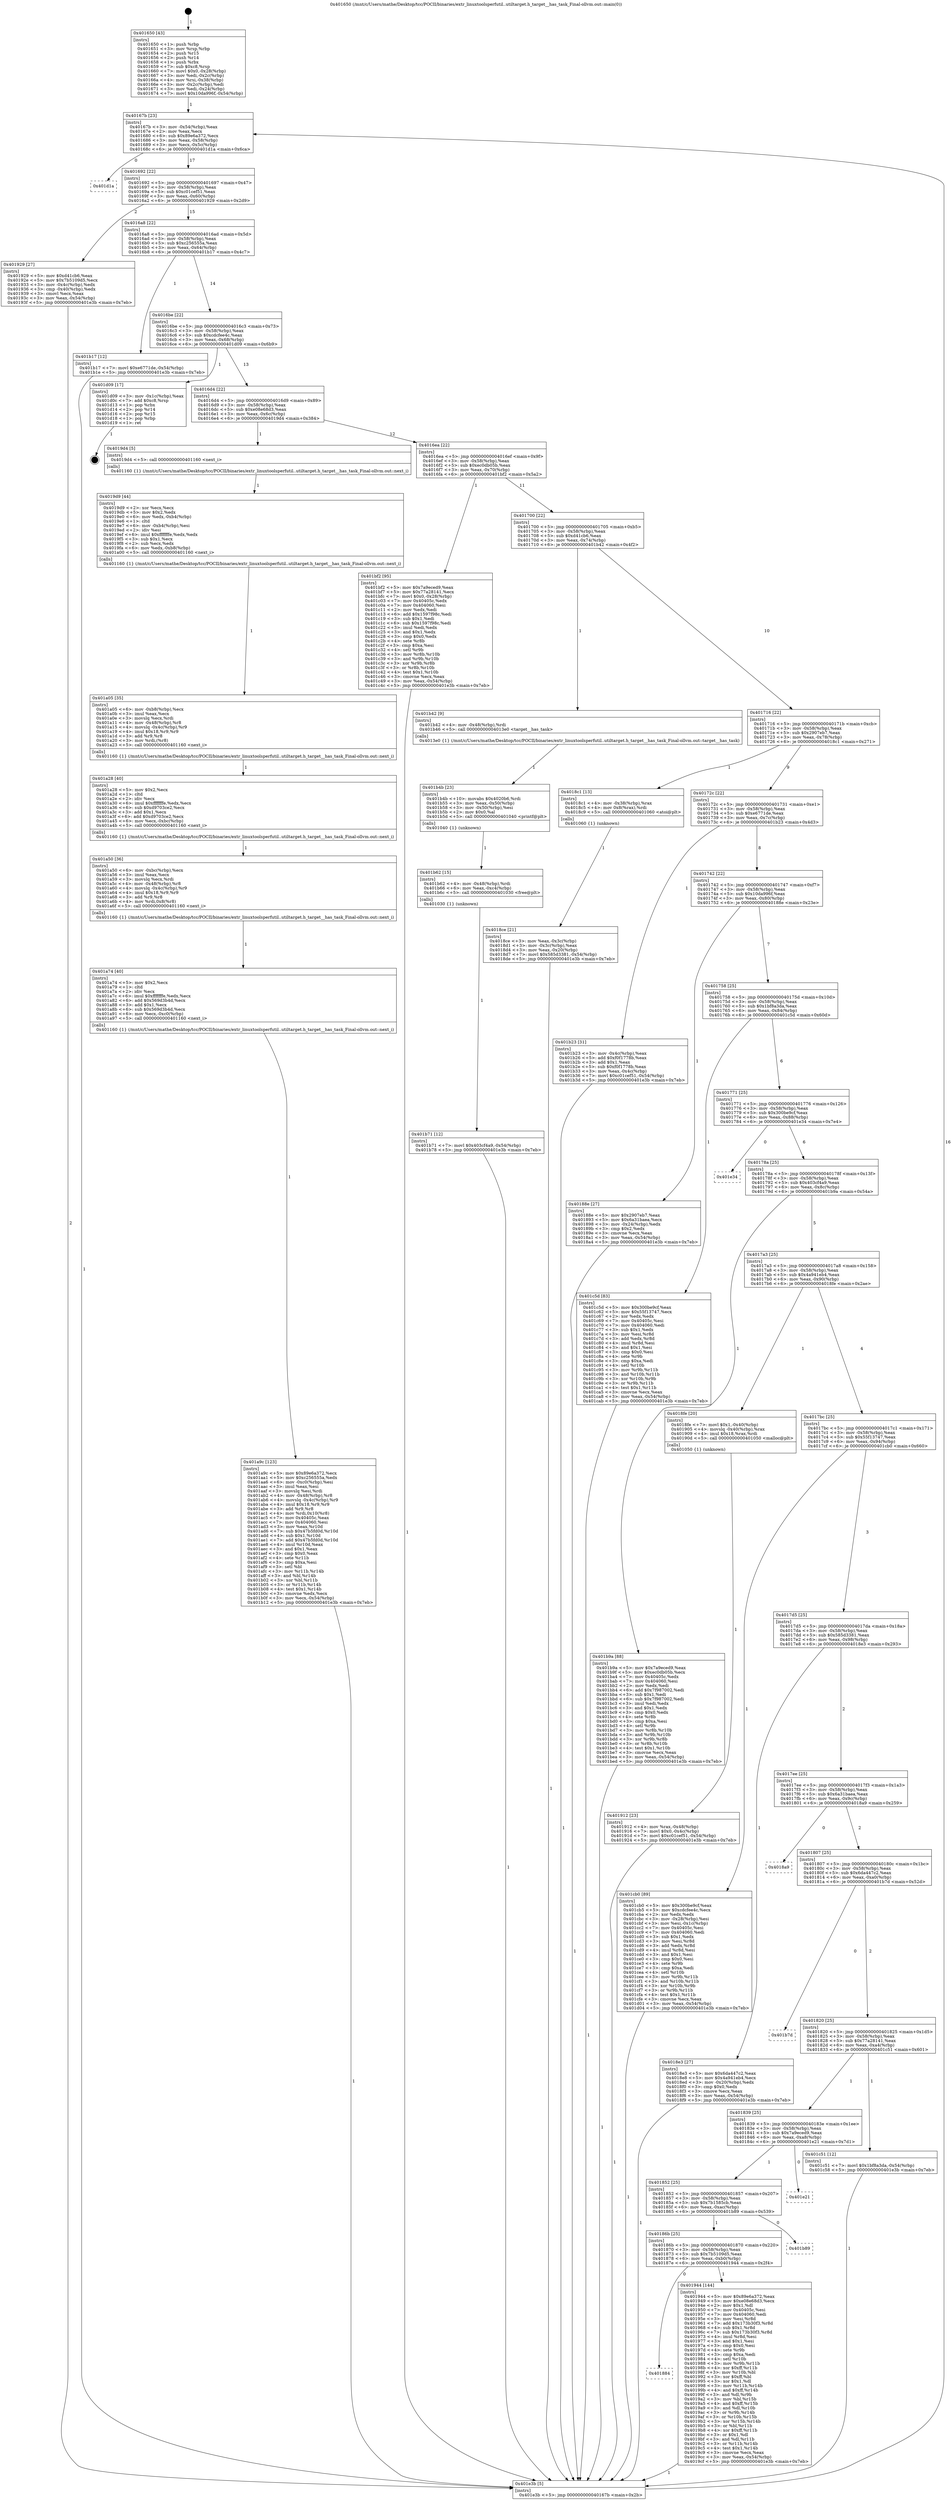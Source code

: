 digraph "0x401650" {
  label = "0x401650 (/mnt/c/Users/mathe/Desktop/tcc/POCII/binaries/extr_linuxtoolsperfutil..utiltarget.h_target__has_task_Final-ollvm.out::main(0))"
  labelloc = "t"
  node[shape=record]

  Entry [label="",width=0.3,height=0.3,shape=circle,fillcolor=black,style=filled]
  "0x40167b" [label="{
     0x40167b [23]\l
     | [instrs]\l
     &nbsp;&nbsp;0x40167b \<+3\>: mov -0x54(%rbp),%eax\l
     &nbsp;&nbsp;0x40167e \<+2\>: mov %eax,%ecx\l
     &nbsp;&nbsp;0x401680 \<+6\>: sub $0x89e6a372,%ecx\l
     &nbsp;&nbsp;0x401686 \<+3\>: mov %eax,-0x58(%rbp)\l
     &nbsp;&nbsp;0x401689 \<+3\>: mov %ecx,-0x5c(%rbp)\l
     &nbsp;&nbsp;0x40168c \<+6\>: je 0000000000401d1a \<main+0x6ca\>\l
  }"]
  "0x401d1a" [label="{
     0x401d1a\l
  }", style=dashed]
  "0x401692" [label="{
     0x401692 [22]\l
     | [instrs]\l
     &nbsp;&nbsp;0x401692 \<+5\>: jmp 0000000000401697 \<main+0x47\>\l
     &nbsp;&nbsp;0x401697 \<+3\>: mov -0x58(%rbp),%eax\l
     &nbsp;&nbsp;0x40169a \<+5\>: sub $0xc01cef51,%eax\l
     &nbsp;&nbsp;0x40169f \<+3\>: mov %eax,-0x60(%rbp)\l
     &nbsp;&nbsp;0x4016a2 \<+6\>: je 0000000000401929 \<main+0x2d9\>\l
  }"]
  Exit [label="",width=0.3,height=0.3,shape=circle,fillcolor=black,style=filled,peripheries=2]
  "0x401929" [label="{
     0x401929 [27]\l
     | [instrs]\l
     &nbsp;&nbsp;0x401929 \<+5\>: mov $0xd41cb6,%eax\l
     &nbsp;&nbsp;0x40192e \<+5\>: mov $0x7b5109d5,%ecx\l
     &nbsp;&nbsp;0x401933 \<+3\>: mov -0x4c(%rbp),%edx\l
     &nbsp;&nbsp;0x401936 \<+3\>: cmp -0x40(%rbp),%edx\l
     &nbsp;&nbsp;0x401939 \<+3\>: cmovl %ecx,%eax\l
     &nbsp;&nbsp;0x40193c \<+3\>: mov %eax,-0x54(%rbp)\l
     &nbsp;&nbsp;0x40193f \<+5\>: jmp 0000000000401e3b \<main+0x7eb\>\l
  }"]
  "0x4016a8" [label="{
     0x4016a8 [22]\l
     | [instrs]\l
     &nbsp;&nbsp;0x4016a8 \<+5\>: jmp 00000000004016ad \<main+0x5d\>\l
     &nbsp;&nbsp;0x4016ad \<+3\>: mov -0x58(%rbp),%eax\l
     &nbsp;&nbsp;0x4016b0 \<+5\>: sub $0xc256555a,%eax\l
     &nbsp;&nbsp;0x4016b5 \<+3\>: mov %eax,-0x64(%rbp)\l
     &nbsp;&nbsp;0x4016b8 \<+6\>: je 0000000000401b17 \<main+0x4c7\>\l
  }"]
  "0x401b71" [label="{
     0x401b71 [12]\l
     | [instrs]\l
     &nbsp;&nbsp;0x401b71 \<+7\>: movl $0x403cf4a9,-0x54(%rbp)\l
     &nbsp;&nbsp;0x401b78 \<+5\>: jmp 0000000000401e3b \<main+0x7eb\>\l
  }"]
  "0x401b17" [label="{
     0x401b17 [12]\l
     | [instrs]\l
     &nbsp;&nbsp;0x401b17 \<+7\>: movl $0xe6771de,-0x54(%rbp)\l
     &nbsp;&nbsp;0x401b1e \<+5\>: jmp 0000000000401e3b \<main+0x7eb\>\l
  }"]
  "0x4016be" [label="{
     0x4016be [22]\l
     | [instrs]\l
     &nbsp;&nbsp;0x4016be \<+5\>: jmp 00000000004016c3 \<main+0x73\>\l
     &nbsp;&nbsp;0x4016c3 \<+3\>: mov -0x58(%rbp),%eax\l
     &nbsp;&nbsp;0x4016c6 \<+5\>: sub $0xcdcfee4c,%eax\l
     &nbsp;&nbsp;0x4016cb \<+3\>: mov %eax,-0x68(%rbp)\l
     &nbsp;&nbsp;0x4016ce \<+6\>: je 0000000000401d09 \<main+0x6b9\>\l
  }"]
  "0x401b62" [label="{
     0x401b62 [15]\l
     | [instrs]\l
     &nbsp;&nbsp;0x401b62 \<+4\>: mov -0x48(%rbp),%rdi\l
     &nbsp;&nbsp;0x401b66 \<+6\>: mov %eax,-0xc4(%rbp)\l
     &nbsp;&nbsp;0x401b6c \<+5\>: call 0000000000401030 \<free@plt\>\l
     | [calls]\l
     &nbsp;&nbsp;0x401030 \{1\} (unknown)\l
  }"]
  "0x401d09" [label="{
     0x401d09 [17]\l
     | [instrs]\l
     &nbsp;&nbsp;0x401d09 \<+3\>: mov -0x1c(%rbp),%eax\l
     &nbsp;&nbsp;0x401d0c \<+7\>: add $0xc8,%rsp\l
     &nbsp;&nbsp;0x401d13 \<+1\>: pop %rbx\l
     &nbsp;&nbsp;0x401d14 \<+2\>: pop %r14\l
     &nbsp;&nbsp;0x401d16 \<+2\>: pop %r15\l
     &nbsp;&nbsp;0x401d18 \<+1\>: pop %rbp\l
     &nbsp;&nbsp;0x401d19 \<+1\>: ret\l
  }"]
  "0x4016d4" [label="{
     0x4016d4 [22]\l
     | [instrs]\l
     &nbsp;&nbsp;0x4016d4 \<+5\>: jmp 00000000004016d9 \<main+0x89\>\l
     &nbsp;&nbsp;0x4016d9 \<+3\>: mov -0x58(%rbp),%eax\l
     &nbsp;&nbsp;0x4016dc \<+5\>: sub $0xe08e68d3,%eax\l
     &nbsp;&nbsp;0x4016e1 \<+3\>: mov %eax,-0x6c(%rbp)\l
     &nbsp;&nbsp;0x4016e4 \<+6\>: je 00000000004019d4 \<main+0x384\>\l
  }"]
  "0x401b4b" [label="{
     0x401b4b [23]\l
     | [instrs]\l
     &nbsp;&nbsp;0x401b4b \<+10\>: movabs $0x4020b6,%rdi\l
     &nbsp;&nbsp;0x401b55 \<+3\>: mov %eax,-0x50(%rbp)\l
     &nbsp;&nbsp;0x401b58 \<+3\>: mov -0x50(%rbp),%esi\l
     &nbsp;&nbsp;0x401b5b \<+2\>: mov $0x0,%al\l
     &nbsp;&nbsp;0x401b5d \<+5\>: call 0000000000401040 \<printf@plt\>\l
     | [calls]\l
     &nbsp;&nbsp;0x401040 \{1\} (unknown)\l
  }"]
  "0x4019d4" [label="{
     0x4019d4 [5]\l
     | [instrs]\l
     &nbsp;&nbsp;0x4019d4 \<+5\>: call 0000000000401160 \<next_i\>\l
     | [calls]\l
     &nbsp;&nbsp;0x401160 \{1\} (/mnt/c/Users/mathe/Desktop/tcc/POCII/binaries/extr_linuxtoolsperfutil..utiltarget.h_target__has_task_Final-ollvm.out::next_i)\l
  }"]
  "0x4016ea" [label="{
     0x4016ea [22]\l
     | [instrs]\l
     &nbsp;&nbsp;0x4016ea \<+5\>: jmp 00000000004016ef \<main+0x9f\>\l
     &nbsp;&nbsp;0x4016ef \<+3\>: mov -0x58(%rbp),%eax\l
     &nbsp;&nbsp;0x4016f2 \<+5\>: sub $0xec0db05b,%eax\l
     &nbsp;&nbsp;0x4016f7 \<+3\>: mov %eax,-0x70(%rbp)\l
     &nbsp;&nbsp;0x4016fa \<+6\>: je 0000000000401bf2 \<main+0x5a2\>\l
  }"]
  "0x401a9c" [label="{
     0x401a9c [123]\l
     | [instrs]\l
     &nbsp;&nbsp;0x401a9c \<+5\>: mov $0x89e6a372,%ecx\l
     &nbsp;&nbsp;0x401aa1 \<+5\>: mov $0xc256555a,%edx\l
     &nbsp;&nbsp;0x401aa6 \<+6\>: mov -0xc0(%rbp),%esi\l
     &nbsp;&nbsp;0x401aac \<+3\>: imul %eax,%esi\l
     &nbsp;&nbsp;0x401aaf \<+3\>: movslq %esi,%rdi\l
     &nbsp;&nbsp;0x401ab2 \<+4\>: mov -0x48(%rbp),%r8\l
     &nbsp;&nbsp;0x401ab6 \<+4\>: movslq -0x4c(%rbp),%r9\l
     &nbsp;&nbsp;0x401aba \<+4\>: imul $0x18,%r9,%r9\l
     &nbsp;&nbsp;0x401abe \<+3\>: add %r9,%r8\l
     &nbsp;&nbsp;0x401ac1 \<+4\>: mov %rdi,0x10(%r8)\l
     &nbsp;&nbsp;0x401ac5 \<+7\>: mov 0x40405c,%eax\l
     &nbsp;&nbsp;0x401acc \<+7\>: mov 0x404060,%esi\l
     &nbsp;&nbsp;0x401ad3 \<+3\>: mov %eax,%r10d\l
     &nbsp;&nbsp;0x401ad6 \<+7\>: sub $0x47b5fd0d,%r10d\l
     &nbsp;&nbsp;0x401add \<+4\>: sub $0x1,%r10d\l
     &nbsp;&nbsp;0x401ae1 \<+7\>: add $0x47b5fd0d,%r10d\l
     &nbsp;&nbsp;0x401ae8 \<+4\>: imul %r10d,%eax\l
     &nbsp;&nbsp;0x401aec \<+3\>: and $0x1,%eax\l
     &nbsp;&nbsp;0x401aef \<+3\>: cmp $0x0,%eax\l
     &nbsp;&nbsp;0x401af2 \<+4\>: sete %r11b\l
     &nbsp;&nbsp;0x401af6 \<+3\>: cmp $0xa,%esi\l
     &nbsp;&nbsp;0x401af9 \<+3\>: setl %bl\l
     &nbsp;&nbsp;0x401afc \<+3\>: mov %r11b,%r14b\l
     &nbsp;&nbsp;0x401aff \<+3\>: and %bl,%r14b\l
     &nbsp;&nbsp;0x401b02 \<+3\>: xor %bl,%r11b\l
     &nbsp;&nbsp;0x401b05 \<+3\>: or %r11b,%r14b\l
     &nbsp;&nbsp;0x401b08 \<+4\>: test $0x1,%r14b\l
     &nbsp;&nbsp;0x401b0c \<+3\>: cmovne %edx,%ecx\l
     &nbsp;&nbsp;0x401b0f \<+3\>: mov %ecx,-0x54(%rbp)\l
     &nbsp;&nbsp;0x401b12 \<+5\>: jmp 0000000000401e3b \<main+0x7eb\>\l
  }"]
  "0x401bf2" [label="{
     0x401bf2 [95]\l
     | [instrs]\l
     &nbsp;&nbsp;0x401bf2 \<+5\>: mov $0x7a9eced9,%eax\l
     &nbsp;&nbsp;0x401bf7 \<+5\>: mov $0x77a28141,%ecx\l
     &nbsp;&nbsp;0x401bfc \<+7\>: movl $0x0,-0x28(%rbp)\l
     &nbsp;&nbsp;0x401c03 \<+7\>: mov 0x40405c,%edx\l
     &nbsp;&nbsp;0x401c0a \<+7\>: mov 0x404060,%esi\l
     &nbsp;&nbsp;0x401c11 \<+2\>: mov %edx,%edi\l
     &nbsp;&nbsp;0x401c13 \<+6\>: add $0x1597f98c,%edi\l
     &nbsp;&nbsp;0x401c19 \<+3\>: sub $0x1,%edi\l
     &nbsp;&nbsp;0x401c1c \<+6\>: sub $0x1597f98c,%edi\l
     &nbsp;&nbsp;0x401c22 \<+3\>: imul %edi,%edx\l
     &nbsp;&nbsp;0x401c25 \<+3\>: and $0x1,%edx\l
     &nbsp;&nbsp;0x401c28 \<+3\>: cmp $0x0,%edx\l
     &nbsp;&nbsp;0x401c2b \<+4\>: sete %r8b\l
     &nbsp;&nbsp;0x401c2f \<+3\>: cmp $0xa,%esi\l
     &nbsp;&nbsp;0x401c32 \<+4\>: setl %r9b\l
     &nbsp;&nbsp;0x401c36 \<+3\>: mov %r8b,%r10b\l
     &nbsp;&nbsp;0x401c39 \<+3\>: and %r9b,%r10b\l
     &nbsp;&nbsp;0x401c3c \<+3\>: xor %r9b,%r8b\l
     &nbsp;&nbsp;0x401c3f \<+3\>: or %r8b,%r10b\l
     &nbsp;&nbsp;0x401c42 \<+4\>: test $0x1,%r10b\l
     &nbsp;&nbsp;0x401c46 \<+3\>: cmovne %ecx,%eax\l
     &nbsp;&nbsp;0x401c49 \<+3\>: mov %eax,-0x54(%rbp)\l
     &nbsp;&nbsp;0x401c4c \<+5\>: jmp 0000000000401e3b \<main+0x7eb\>\l
  }"]
  "0x401700" [label="{
     0x401700 [22]\l
     | [instrs]\l
     &nbsp;&nbsp;0x401700 \<+5\>: jmp 0000000000401705 \<main+0xb5\>\l
     &nbsp;&nbsp;0x401705 \<+3\>: mov -0x58(%rbp),%eax\l
     &nbsp;&nbsp;0x401708 \<+5\>: sub $0xd41cb6,%eax\l
     &nbsp;&nbsp;0x40170d \<+3\>: mov %eax,-0x74(%rbp)\l
     &nbsp;&nbsp;0x401710 \<+6\>: je 0000000000401b42 \<main+0x4f2\>\l
  }"]
  "0x401a74" [label="{
     0x401a74 [40]\l
     | [instrs]\l
     &nbsp;&nbsp;0x401a74 \<+5\>: mov $0x2,%ecx\l
     &nbsp;&nbsp;0x401a79 \<+1\>: cltd\l
     &nbsp;&nbsp;0x401a7a \<+2\>: idiv %ecx\l
     &nbsp;&nbsp;0x401a7c \<+6\>: imul $0xfffffffe,%edx,%ecx\l
     &nbsp;&nbsp;0x401a82 \<+6\>: add $0x569d3b4d,%ecx\l
     &nbsp;&nbsp;0x401a88 \<+3\>: add $0x1,%ecx\l
     &nbsp;&nbsp;0x401a8b \<+6\>: sub $0x569d3b4d,%ecx\l
     &nbsp;&nbsp;0x401a91 \<+6\>: mov %ecx,-0xc0(%rbp)\l
     &nbsp;&nbsp;0x401a97 \<+5\>: call 0000000000401160 \<next_i\>\l
     | [calls]\l
     &nbsp;&nbsp;0x401160 \{1\} (/mnt/c/Users/mathe/Desktop/tcc/POCII/binaries/extr_linuxtoolsperfutil..utiltarget.h_target__has_task_Final-ollvm.out::next_i)\l
  }"]
  "0x401b42" [label="{
     0x401b42 [9]\l
     | [instrs]\l
     &nbsp;&nbsp;0x401b42 \<+4\>: mov -0x48(%rbp),%rdi\l
     &nbsp;&nbsp;0x401b46 \<+5\>: call 00000000004013e0 \<target__has_task\>\l
     | [calls]\l
     &nbsp;&nbsp;0x4013e0 \{1\} (/mnt/c/Users/mathe/Desktop/tcc/POCII/binaries/extr_linuxtoolsperfutil..utiltarget.h_target__has_task_Final-ollvm.out::target__has_task)\l
  }"]
  "0x401716" [label="{
     0x401716 [22]\l
     | [instrs]\l
     &nbsp;&nbsp;0x401716 \<+5\>: jmp 000000000040171b \<main+0xcb\>\l
     &nbsp;&nbsp;0x40171b \<+3\>: mov -0x58(%rbp),%eax\l
     &nbsp;&nbsp;0x40171e \<+5\>: sub $0x2907eb7,%eax\l
     &nbsp;&nbsp;0x401723 \<+3\>: mov %eax,-0x78(%rbp)\l
     &nbsp;&nbsp;0x401726 \<+6\>: je 00000000004018c1 \<main+0x271\>\l
  }"]
  "0x401a50" [label="{
     0x401a50 [36]\l
     | [instrs]\l
     &nbsp;&nbsp;0x401a50 \<+6\>: mov -0xbc(%rbp),%ecx\l
     &nbsp;&nbsp;0x401a56 \<+3\>: imul %eax,%ecx\l
     &nbsp;&nbsp;0x401a59 \<+3\>: movslq %ecx,%rdi\l
     &nbsp;&nbsp;0x401a5c \<+4\>: mov -0x48(%rbp),%r8\l
     &nbsp;&nbsp;0x401a60 \<+4\>: movslq -0x4c(%rbp),%r9\l
     &nbsp;&nbsp;0x401a64 \<+4\>: imul $0x18,%r9,%r9\l
     &nbsp;&nbsp;0x401a68 \<+3\>: add %r9,%r8\l
     &nbsp;&nbsp;0x401a6b \<+4\>: mov %rdi,0x8(%r8)\l
     &nbsp;&nbsp;0x401a6f \<+5\>: call 0000000000401160 \<next_i\>\l
     | [calls]\l
     &nbsp;&nbsp;0x401160 \{1\} (/mnt/c/Users/mathe/Desktop/tcc/POCII/binaries/extr_linuxtoolsperfutil..utiltarget.h_target__has_task_Final-ollvm.out::next_i)\l
  }"]
  "0x4018c1" [label="{
     0x4018c1 [13]\l
     | [instrs]\l
     &nbsp;&nbsp;0x4018c1 \<+4\>: mov -0x38(%rbp),%rax\l
     &nbsp;&nbsp;0x4018c5 \<+4\>: mov 0x8(%rax),%rdi\l
     &nbsp;&nbsp;0x4018c9 \<+5\>: call 0000000000401060 \<atoi@plt\>\l
     | [calls]\l
     &nbsp;&nbsp;0x401060 \{1\} (unknown)\l
  }"]
  "0x40172c" [label="{
     0x40172c [22]\l
     | [instrs]\l
     &nbsp;&nbsp;0x40172c \<+5\>: jmp 0000000000401731 \<main+0xe1\>\l
     &nbsp;&nbsp;0x401731 \<+3\>: mov -0x58(%rbp),%eax\l
     &nbsp;&nbsp;0x401734 \<+5\>: sub $0xe6771de,%eax\l
     &nbsp;&nbsp;0x401739 \<+3\>: mov %eax,-0x7c(%rbp)\l
     &nbsp;&nbsp;0x40173c \<+6\>: je 0000000000401b23 \<main+0x4d3\>\l
  }"]
  "0x401a28" [label="{
     0x401a28 [40]\l
     | [instrs]\l
     &nbsp;&nbsp;0x401a28 \<+5\>: mov $0x2,%ecx\l
     &nbsp;&nbsp;0x401a2d \<+1\>: cltd\l
     &nbsp;&nbsp;0x401a2e \<+2\>: idiv %ecx\l
     &nbsp;&nbsp;0x401a30 \<+6\>: imul $0xfffffffe,%edx,%ecx\l
     &nbsp;&nbsp;0x401a36 \<+6\>: sub $0xd9703ce2,%ecx\l
     &nbsp;&nbsp;0x401a3c \<+3\>: add $0x1,%ecx\l
     &nbsp;&nbsp;0x401a3f \<+6\>: add $0xd9703ce2,%ecx\l
     &nbsp;&nbsp;0x401a45 \<+6\>: mov %ecx,-0xbc(%rbp)\l
     &nbsp;&nbsp;0x401a4b \<+5\>: call 0000000000401160 \<next_i\>\l
     | [calls]\l
     &nbsp;&nbsp;0x401160 \{1\} (/mnt/c/Users/mathe/Desktop/tcc/POCII/binaries/extr_linuxtoolsperfutil..utiltarget.h_target__has_task_Final-ollvm.out::next_i)\l
  }"]
  "0x401b23" [label="{
     0x401b23 [31]\l
     | [instrs]\l
     &nbsp;&nbsp;0x401b23 \<+3\>: mov -0x4c(%rbp),%eax\l
     &nbsp;&nbsp;0x401b26 \<+5\>: add $0xf0f1778b,%eax\l
     &nbsp;&nbsp;0x401b2b \<+3\>: add $0x1,%eax\l
     &nbsp;&nbsp;0x401b2e \<+5\>: sub $0xf0f1778b,%eax\l
     &nbsp;&nbsp;0x401b33 \<+3\>: mov %eax,-0x4c(%rbp)\l
     &nbsp;&nbsp;0x401b36 \<+7\>: movl $0xc01cef51,-0x54(%rbp)\l
     &nbsp;&nbsp;0x401b3d \<+5\>: jmp 0000000000401e3b \<main+0x7eb\>\l
  }"]
  "0x401742" [label="{
     0x401742 [22]\l
     | [instrs]\l
     &nbsp;&nbsp;0x401742 \<+5\>: jmp 0000000000401747 \<main+0xf7\>\l
     &nbsp;&nbsp;0x401747 \<+3\>: mov -0x58(%rbp),%eax\l
     &nbsp;&nbsp;0x40174a \<+5\>: sub $0x10da996f,%eax\l
     &nbsp;&nbsp;0x40174f \<+3\>: mov %eax,-0x80(%rbp)\l
     &nbsp;&nbsp;0x401752 \<+6\>: je 000000000040188e \<main+0x23e\>\l
  }"]
  "0x401a05" [label="{
     0x401a05 [35]\l
     | [instrs]\l
     &nbsp;&nbsp;0x401a05 \<+6\>: mov -0xb8(%rbp),%ecx\l
     &nbsp;&nbsp;0x401a0b \<+3\>: imul %eax,%ecx\l
     &nbsp;&nbsp;0x401a0e \<+3\>: movslq %ecx,%rdi\l
     &nbsp;&nbsp;0x401a11 \<+4\>: mov -0x48(%rbp),%r8\l
     &nbsp;&nbsp;0x401a15 \<+4\>: movslq -0x4c(%rbp),%r9\l
     &nbsp;&nbsp;0x401a19 \<+4\>: imul $0x18,%r9,%r9\l
     &nbsp;&nbsp;0x401a1d \<+3\>: add %r9,%r8\l
     &nbsp;&nbsp;0x401a20 \<+3\>: mov %rdi,(%r8)\l
     &nbsp;&nbsp;0x401a23 \<+5\>: call 0000000000401160 \<next_i\>\l
     | [calls]\l
     &nbsp;&nbsp;0x401160 \{1\} (/mnt/c/Users/mathe/Desktop/tcc/POCII/binaries/extr_linuxtoolsperfutil..utiltarget.h_target__has_task_Final-ollvm.out::next_i)\l
  }"]
  "0x40188e" [label="{
     0x40188e [27]\l
     | [instrs]\l
     &nbsp;&nbsp;0x40188e \<+5\>: mov $0x2907eb7,%eax\l
     &nbsp;&nbsp;0x401893 \<+5\>: mov $0x6a31baea,%ecx\l
     &nbsp;&nbsp;0x401898 \<+3\>: mov -0x24(%rbp),%edx\l
     &nbsp;&nbsp;0x40189b \<+3\>: cmp $0x2,%edx\l
     &nbsp;&nbsp;0x40189e \<+3\>: cmovne %ecx,%eax\l
     &nbsp;&nbsp;0x4018a1 \<+3\>: mov %eax,-0x54(%rbp)\l
     &nbsp;&nbsp;0x4018a4 \<+5\>: jmp 0000000000401e3b \<main+0x7eb\>\l
  }"]
  "0x401758" [label="{
     0x401758 [25]\l
     | [instrs]\l
     &nbsp;&nbsp;0x401758 \<+5\>: jmp 000000000040175d \<main+0x10d\>\l
     &nbsp;&nbsp;0x40175d \<+3\>: mov -0x58(%rbp),%eax\l
     &nbsp;&nbsp;0x401760 \<+5\>: sub $0x1bf8a3da,%eax\l
     &nbsp;&nbsp;0x401765 \<+6\>: mov %eax,-0x84(%rbp)\l
     &nbsp;&nbsp;0x40176b \<+6\>: je 0000000000401c5d \<main+0x60d\>\l
  }"]
  "0x401e3b" [label="{
     0x401e3b [5]\l
     | [instrs]\l
     &nbsp;&nbsp;0x401e3b \<+5\>: jmp 000000000040167b \<main+0x2b\>\l
  }"]
  "0x401650" [label="{
     0x401650 [43]\l
     | [instrs]\l
     &nbsp;&nbsp;0x401650 \<+1\>: push %rbp\l
     &nbsp;&nbsp;0x401651 \<+3\>: mov %rsp,%rbp\l
     &nbsp;&nbsp;0x401654 \<+2\>: push %r15\l
     &nbsp;&nbsp;0x401656 \<+2\>: push %r14\l
     &nbsp;&nbsp;0x401658 \<+1\>: push %rbx\l
     &nbsp;&nbsp;0x401659 \<+7\>: sub $0xc8,%rsp\l
     &nbsp;&nbsp;0x401660 \<+7\>: movl $0x0,-0x28(%rbp)\l
     &nbsp;&nbsp;0x401667 \<+3\>: mov %edi,-0x2c(%rbp)\l
     &nbsp;&nbsp;0x40166a \<+4\>: mov %rsi,-0x38(%rbp)\l
     &nbsp;&nbsp;0x40166e \<+3\>: mov -0x2c(%rbp),%edi\l
     &nbsp;&nbsp;0x401671 \<+3\>: mov %edi,-0x24(%rbp)\l
     &nbsp;&nbsp;0x401674 \<+7\>: movl $0x10da996f,-0x54(%rbp)\l
  }"]
  "0x4018ce" [label="{
     0x4018ce [21]\l
     | [instrs]\l
     &nbsp;&nbsp;0x4018ce \<+3\>: mov %eax,-0x3c(%rbp)\l
     &nbsp;&nbsp;0x4018d1 \<+3\>: mov -0x3c(%rbp),%eax\l
     &nbsp;&nbsp;0x4018d4 \<+3\>: mov %eax,-0x20(%rbp)\l
     &nbsp;&nbsp;0x4018d7 \<+7\>: movl $0x585d3381,-0x54(%rbp)\l
     &nbsp;&nbsp;0x4018de \<+5\>: jmp 0000000000401e3b \<main+0x7eb\>\l
  }"]
  "0x4019d9" [label="{
     0x4019d9 [44]\l
     | [instrs]\l
     &nbsp;&nbsp;0x4019d9 \<+2\>: xor %ecx,%ecx\l
     &nbsp;&nbsp;0x4019db \<+5\>: mov $0x2,%edx\l
     &nbsp;&nbsp;0x4019e0 \<+6\>: mov %edx,-0xb4(%rbp)\l
     &nbsp;&nbsp;0x4019e6 \<+1\>: cltd\l
     &nbsp;&nbsp;0x4019e7 \<+6\>: mov -0xb4(%rbp),%esi\l
     &nbsp;&nbsp;0x4019ed \<+2\>: idiv %esi\l
     &nbsp;&nbsp;0x4019ef \<+6\>: imul $0xfffffffe,%edx,%edx\l
     &nbsp;&nbsp;0x4019f5 \<+3\>: sub $0x1,%ecx\l
     &nbsp;&nbsp;0x4019f8 \<+2\>: sub %ecx,%edx\l
     &nbsp;&nbsp;0x4019fa \<+6\>: mov %edx,-0xb8(%rbp)\l
     &nbsp;&nbsp;0x401a00 \<+5\>: call 0000000000401160 \<next_i\>\l
     | [calls]\l
     &nbsp;&nbsp;0x401160 \{1\} (/mnt/c/Users/mathe/Desktop/tcc/POCII/binaries/extr_linuxtoolsperfutil..utiltarget.h_target__has_task_Final-ollvm.out::next_i)\l
  }"]
  "0x401c5d" [label="{
     0x401c5d [83]\l
     | [instrs]\l
     &nbsp;&nbsp;0x401c5d \<+5\>: mov $0x300be9cf,%eax\l
     &nbsp;&nbsp;0x401c62 \<+5\>: mov $0x55f13747,%ecx\l
     &nbsp;&nbsp;0x401c67 \<+2\>: xor %edx,%edx\l
     &nbsp;&nbsp;0x401c69 \<+7\>: mov 0x40405c,%esi\l
     &nbsp;&nbsp;0x401c70 \<+7\>: mov 0x404060,%edi\l
     &nbsp;&nbsp;0x401c77 \<+3\>: sub $0x1,%edx\l
     &nbsp;&nbsp;0x401c7a \<+3\>: mov %esi,%r8d\l
     &nbsp;&nbsp;0x401c7d \<+3\>: add %edx,%r8d\l
     &nbsp;&nbsp;0x401c80 \<+4\>: imul %r8d,%esi\l
     &nbsp;&nbsp;0x401c84 \<+3\>: and $0x1,%esi\l
     &nbsp;&nbsp;0x401c87 \<+3\>: cmp $0x0,%esi\l
     &nbsp;&nbsp;0x401c8a \<+4\>: sete %r9b\l
     &nbsp;&nbsp;0x401c8e \<+3\>: cmp $0xa,%edi\l
     &nbsp;&nbsp;0x401c91 \<+4\>: setl %r10b\l
     &nbsp;&nbsp;0x401c95 \<+3\>: mov %r9b,%r11b\l
     &nbsp;&nbsp;0x401c98 \<+3\>: and %r10b,%r11b\l
     &nbsp;&nbsp;0x401c9b \<+3\>: xor %r10b,%r9b\l
     &nbsp;&nbsp;0x401c9e \<+3\>: or %r9b,%r11b\l
     &nbsp;&nbsp;0x401ca1 \<+4\>: test $0x1,%r11b\l
     &nbsp;&nbsp;0x401ca5 \<+3\>: cmovne %ecx,%eax\l
     &nbsp;&nbsp;0x401ca8 \<+3\>: mov %eax,-0x54(%rbp)\l
     &nbsp;&nbsp;0x401cab \<+5\>: jmp 0000000000401e3b \<main+0x7eb\>\l
  }"]
  "0x401771" [label="{
     0x401771 [25]\l
     | [instrs]\l
     &nbsp;&nbsp;0x401771 \<+5\>: jmp 0000000000401776 \<main+0x126\>\l
     &nbsp;&nbsp;0x401776 \<+3\>: mov -0x58(%rbp),%eax\l
     &nbsp;&nbsp;0x401779 \<+5\>: sub $0x300be9cf,%eax\l
     &nbsp;&nbsp;0x40177e \<+6\>: mov %eax,-0x88(%rbp)\l
     &nbsp;&nbsp;0x401784 \<+6\>: je 0000000000401e34 \<main+0x7e4\>\l
  }"]
  "0x401884" [label="{
     0x401884\l
  }", style=dashed]
  "0x401e34" [label="{
     0x401e34\l
  }", style=dashed]
  "0x40178a" [label="{
     0x40178a [25]\l
     | [instrs]\l
     &nbsp;&nbsp;0x40178a \<+5\>: jmp 000000000040178f \<main+0x13f\>\l
     &nbsp;&nbsp;0x40178f \<+3\>: mov -0x58(%rbp),%eax\l
     &nbsp;&nbsp;0x401792 \<+5\>: sub $0x403cf4a9,%eax\l
     &nbsp;&nbsp;0x401797 \<+6\>: mov %eax,-0x8c(%rbp)\l
     &nbsp;&nbsp;0x40179d \<+6\>: je 0000000000401b9a \<main+0x54a\>\l
  }"]
  "0x401944" [label="{
     0x401944 [144]\l
     | [instrs]\l
     &nbsp;&nbsp;0x401944 \<+5\>: mov $0x89e6a372,%eax\l
     &nbsp;&nbsp;0x401949 \<+5\>: mov $0xe08e68d3,%ecx\l
     &nbsp;&nbsp;0x40194e \<+2\>: mov $0x1,%dl\l
     &nbsp;&nbsp;0x401950 \<+7\>: mov 0x40405c,%esi\l
     &nbsp;&nbsp;0x401957 \<+7\>: mov 0x404060,%edi\l
     &nbsp;&nbsp;0x40195e \<+3\>: mov %esi,%r8d\l
     &nbsp;&nbsp;0x401961 \<+7\>: add $0x173b30f3,%r8d\l
     &nbsp;&nbsp;0x401968 \<+4\>: sub $0x1,%r8d\l
     &nbsp;&nbsp;0x40196c \<+7\>: sub $0x173b30f3,%r8d\l
     &nbsp;&nbsp;0x401973 \<+4\>: imul %r8d,%esi\l
     &nbsp;&nbsp;0x401977 \<+3\>: and $0x1,%esi\l
     &nbsp;&nbsp;0x40197a \<+3\>: cmp $0x0,%esi\l
     &nbsp;&nbsp;0x40197d \<+4\>: sete %r9b\l
     &nbsp;&nbsp;0x401981 \<+3\>: cmp $0xa,%edi\l
     &nbsp;&nbsp;0x401984 \<+4\>: setl %r10b\l
     &nbsp;&nbsp;0x401988 \<+3\>: mov %r9b,%r11b\l
     &nbsp;&nbsp;0x40198b \<+4\>: xor $0xff,%r11b\l
     &nbsp;&nbsp;0x40198f \<+3\>: mov %r10b,%bl\l
     &nbsp;&nbsp;0x401992 \<+3\>: xor $0xff,%bl\l
     &nbsp;&nbsp;0x401995 \<+3\>: xor $0x1,%dl\l
     &nbsp;&nbsp;0x401998 \<+3\>: mov %r11b,%r14b\l
     &nbsp;&nbsp;0x40199b \<+4\>: and $0xff,%r14b\l
     &nbsp;&nbsp;0x40199f \<+3\>: and %dl,%r9b\l
     &nbsp;&nbsp;0x4019a2 \<+3\>: mov %bl,%r15b\l
     &nbsp;&nbsp;0x4019a5 \<+4\>: and $0xff,%r15b\l
     &nbsp;&nbsp;0x4019a9 \<+3\>: and %dl,%r10b\l
     &nbsp;&nbsp;0x4019ac \<+3\>: or %r9b,%r14b\l
     &nbsp;&nbsp;0x4019af \<+3\>: or %r10b,%r15b\l
     &nbsp;&nbsp;0x4019b2 \<+3\>: xor %r15b,%r14b\l
     &nbsp;&nbsp;0x4019b5 \<+3\>: or %bl,%r11b\l
     &nbsp;&nbsp;0x4019b8 \<+4\>: xor $0xff,%r11b\l
     &nbsp;&nbsp;0x4019bc \<+3\>: or $0x1,%dl\l
     &nbsp;&nbsp;0x4019bf \<+3\>: and %dl,%r11b\l
     &nbsp;&nbsp;0x4019c2 \<+3\>: or %r11b,%r14b\l
     &nbsp;&nbsp;0x4019c5 \<+4\>: test $0x1,%r14b\l
     &nbsp;&nbsp;0x4019c9 \<+3\>: cmovne %ecx,%eax\l
     &nbsp;&nbsp;0x4019cc \<+3\>: mov %eax,-0x54(%rbp)\l
     &nbsp;&nbsp;0x4019cf \<+5\>: jmp 0000000000401e3b \<main+0x7eb\>\l
  }"]
  "0x401b9a" [label="{
     0x401b9a [88]\l
     | [instrs]\l
     &nbsp;&nbsp;0x401b9a \<+5\>: mov $0x7a9eced9,%eax\l
     &nbsp;&nbsp;0x401b9f \<+5\>: mov $0xec0db05b,%ecx\l
     &nbsp;&nbsp;0x401ba4 \<+7\>: mov 0x40405c,%edx\l
     &nbsp;&nbsp;0x401bab \<+7\>: mov 0x404060,%esi\l
     &nbsp;&nbsp;0x401bb2 \<+2\>: mov %edx,%edi\l
     &nbsp;&nbsp;0x401bb4 \<+6\>: add $0x7f987002,%edi\l
     &nbsp;&nbsp;0x401bba \<+3\>: sub $0x1,%edi\l
     &nbsp;&nbsp;0x401bbd \<+6\>: sub $0x7f987002,%edi\l
     &nbsp;&nbsp;0x401bc3 \<+3\>: imul %edi,%edx\l
     &nbsp;&nbsp;0x401bc6 \<+3\>: and $0x1,%edx\l
     &nbsp;&nbsp;0x401bc9 \<+3\>: cmp $0x0,%edx\l
     &nbsp;&nbsp;0x401bcc \<+4\>: sete %r8b\l
     &nbsp;&nbsp;0x401bd0 \<+3\>: cmp $0xa,%esi\l
     &nbsp;&nbsp;0x401bd3 \<+4\>: setl %r9b\l
     &nbsp;&nbsp;0x401bd7 \<+3\>: mov %r8b,%r10b\l
     &nbsp;&nbsp;0x401bda \<+3\>: and %r9b,%r10b\l
     &nbsp;&nbsp;0x401bdd \<+3\>: xor %r9b,%r8b\l
     &nbsp;&nbsp;0x401be0 \<+3\>: or %r8b,%r10b\l
     &nbsp;&nbsp;0x401be3 \<+4\>: test $0x1,%r10b\l
     &nbsp;&nbsp;0x401be7 \<+3\>: cmovne %ecx,%eax\l
     &nbsp;&nbsp;0x401bea \<+3\>: mov %eax,-0x54(%rbp)\l
     &nbsp;&nbsp;0x401bed \<+5\>: jmp 0000000000401e3b \<main+0x7eb\>\l
  }"]
  "0x4017a3" [label="{
     0x4017a3 [25]\l
     | [instrs]\l
     &nbsp;&nbsp;0x4017a3 \<+5\>: jmp 00000000004017a8 \<main+0x158\>\l
     &nbsp;&nbsp;0x4017a8 \<+3\>: mov -0x58(%rbp),%eax\l
     &nbsp;&nbsp;0x4017ab \<+5\>: sub $0x4a941eb4,%eax\l
     &nbsp;&nbsp;0x4017b0 \<+6\>: mov %eax,-0x90(%rbp)\l
     &nbsp;&nbsp;0x4017b6 \<+6\>: je 00000000004018fe \<main+0x2ae\>\l
  }"]
  "0x40186b" [label="{
     0x40186b [25]\l
     | [instrs]\l
     &nbsp;&nbsp;0x40186b \<+5\>: jmp 0000000000401870 \<main+0x220\>\l
     &nbsp;&nbsp;0x401870 \<+3\>: mov -0x58(%rbp),%eax\l
     &nbsp;&nbsp;0x401873 \<+5\>: sub $0x7b5109d5,%eax\l
     &nbsp;&nbsp;0x401878 \<+6\>: mov %eax,-0xb0(%rbp)\l
     &nbsp;&nbsp;0x40187e \<+6\>: je 0000000000401944 \<main+0x2f4\>\l
  }"]
  "0x4018fe" [label="{
     0x4018fe [20]\l
     | [instrs]\l
     &nbsp;&nbsp;0x4018fe \<+7\>: movl $0x1,-0x40(%rbp)\l
     &nbsp;&nbsp;0x401905 \<+4\>: movslq -0x40(%rbp),%rax\l
     &nbsp;&nbsp;0x401909 \<+4\>: imul $0x18,%rax,%rdi\l
     &nbsp;&nbsp;0x40190d \<+5\>: call 0000000000401050 \<malloc@plt\>\l
     | [calls]\l
     &nbsp;&nbsp;0x401050 \{1\} (unknown)\l
  }"]
  "0x4017bc" [label="{
     0x4017bc [25]\l
     | [instrs]\l
     &nbsp;&nbsp;0x4017bc \<+5\>: jmp 00000000004017c1 \<main+0x171\>\l
     &nbsp;&nbsp;0x4017c1 \<+3\>: mov -0x58(%rbp),%eax\l
     &nbsp;&nbsp;0x4017c4 \<+5\>: sub $0x55f13747,%eax\l
     &nbsp;&nbsp;0x4017c9 \<+6\>: mov %eax,-0x94(%rbp)\l
     &nbsp;&nbsp;0x4017cf \<+6\>: je 0000000000401cb0 \<main+0x660\>\l
  }"]
  "0x401b89" [label="{
     0x401b89\l
  }", style=dashed]
  "0x401cb0" [label="{
     0x401cb0 [89]\l
     | [instrs]\l
     &nbsp;&nbsp;0x401cb0 \<+5\>: mov $0x300be9cf,%eax\l
     &nbsp;&nbsp;0x401cb5 \<+5\>: mov $0xcdcfee4c,%ecx\l
     &nbsp;&nbsp;0x401cba \<+2\>: xor %edx,%edx\l
     &nbsp;&nbsp;0x401cbc \<+3\>: mov -0x28(%rbp),%esi\l
     &nbsp;&nbsp;0x401cbf \<+3\>: mov %esi,-0x1c(%rbp)\l
     &nbsp;&nbsp;0x401cc2 \<+7\>: mov 0x40405c,%esi\l
     &nbsp;&nbsp;0x401cc9 \<+7\>: mov 0x404060,%edi\l
     &nbsp;&nbsp;0x401cd0 \<+3\>: sub $0x1,%edx\l
     &nbsp;&nbsp;0x401cd3 \<+3\>: mov %esi,%r8d\l
     &nbsp;&nbsp;0x401cd6 \<+3\>: add %edx,%r8d\l
     &nbsp;&nbsp;0x401cd9 \<+4\>: imul %r8d,%esi\l
     &nbsp;&nbsp;0x401cdd \<+3\>: and $0x1,%esi\l
     &nbsp;&nbsp;0x401ce0 \<+3\>: cmp $0x0,%esi\l
     &nbsp;&nbsp;0x401ce3 \<+4\>: sete %r9b\l
     &nbsp;&nbsp;0x401ce7 \<+3\>: cmp $0xa,%edi\l
     &nbsp;&nbsp;0x401cea \<+4\>: setl %r10b\l
     &nbsp;&nbsp;0x401cee \<+3\>: mov %r9b,%r11b\l
     &nbsp;&nbsp;0x401cf1 \<+3\>: and %r10b,%r11b\l
     &nbsp;&nbsp;0x401cf4 \<+3\>: xor %r10b,%r9b\l
     &nbsp;&nbsp;0x401cf7 \<+3\>: or %r9b,%r11b\l
     &nbsp;&nbsp;0x401cfa \<+4\>: test $0x1,%r11b\l
     &nbsp;&nbsp;0x401cfe \<+3\>: cmovne %ecx,%eax\l
     &nbsp;&nbsp;0x401d01 \<+3\>: mov %eax,-0x54(%rbp)\l
     &nbsp;&nbsp;0x401d04 \<+5\>: jmp 0000000000401e3b \<main+0x7eb\>\l
  }"]
  "0x4017d5" [label="{
     0x4017d5 [25]\l
     | [instrs]\l
     &nbsp;&nbsp;0x4017d5 \<+5\>: jmp 00000000004017da \<main+0x18a\>\l
     &nbsp;&nbsp;0x4017da \<+3\>: mov -0x58(%rbp),%eax\l
     &nbsp;&nbsp;0x4017dd \<+5\>: sub $0x585d3381,%eax\l
     &nbsp;&nbsp;0x4017e2 \<+6\>: mov %eax,-0x98(%rbp)\l
     &nbsp;&nbsp;0x4017e8 \<+6\>: je 00000000004018e3 \<main+0x293\>\l
  }"]
  "0x401852" [label="{
     0x401852 [25]\l
     | [instrs]\l
     &nbsp;&nbsp;0x401852 \<+5\>: jmp 0000000000401857 \<main+0x207\>\l
     &nbsp;&nbsp;0x401857 \<+3\>: mov -0x58(%rbp),%eax\l
     &nbsp;&nbsp;0x40185a \<+5\>: sub $0x7b1585cb,%eax\l
     &nbsp;&nbsp;0x40185f \<+6\>: mov %eax,-0xac(%rbp)\l
     &nbsp;&nbsp;0x401865 \<+6\>: je 0000000000401b89 \<main+0x539\>\l
  }"]
  "0x4018e3" [label="{
     0x4018e3 [27]\l
     | [instrs]\l
     &nbsp;&nbsp;0x4018e3 \<+5\>: mov $0x6da447c2,%eax\l
     &nbsp;&nbsp;0x4018e8 \<+5\>: mov $0x4a941eb4,%ecx\l
     &nbsp;&nbsp;0x4018ed \<+3\>: mov -0x20(%rbp),%edx\l
     &nbsp;&nbsp;0x4018f0 \<+3\>: cmp $0x0,%edx\l
     &nbsp;&nbsp;0x4018f3 \<+3\>: cmove %ecx,%eax\l
     &nbsp;&nbsp;0x4018f6 \<+3\>: mov %eax,-0x54(%rbp)\l
     &nbsp;&nbsp;0x4018f9 \<+5\>: jmp 0000000000401e3b \<main+0x7eb\>\l
  }"]
  "0x4017ee" [label="{
     0x4017ee [25]\l
     | [instrs]\l
     &nbsp;&nbsp;0x4017ee \<+5\>: jmp 00000000004017f3 \<main+0x1a3\>\l
     &nbsp;&nbsp;0x4017f3 \<+3\>: mov -0x58(%rbp),%eax\l
     &nbsp;&nbsp;0x4017f6 \<+5\>: sub $0x6a31baea,%eax\l
     &nbsp;&nbsp;0x4017fb \<+6\>: mov %eax,-0x9c(%rbp)\l
     &nbsp;&nbsp;0x401801 \<+6\>: je 00000000004018a9 \<main+0x259\>\l
  }"]
  "0x401912" [label="{
     0x401912 [23]\l
     | [instrs]\l
     &nbsp;&nbsp;0x401912 \<+4\>: mov %rax,-0x48(%rbp)\l
     &nbsp;&nbsp;0x401916 \<+7\>: movl $0x0,-0x4c(%rbp)\l
     &nbsp;&nbsp;0x40191d \<+7\>: movl $0xc01cef51,-0x54(%rbp)\l
     &nbsp;&nbsp;0x401924 \<+5\>: jmp 0000000000401e3b \<main+0x7eb\>\l
  }"]
  "0x401e21" [label="{
     0x401e21\l
  }", style=dashed]
  "0x4018a9" [label="{
     0x4018a9\l
  }", style=dashed]
  "0x401807" [label="{
     0x401807 [25]\l
     | [instrs]\l
     &nbsp;&nbsp;0x401807 \<+5\>: jmp 000000000040180c \<main+0x1bc\>\l
     &nbsp;&nbsp;0x40180c \<+3\>: mov -0x58(%rbp),%eax\l
     &nbsp;&nbsp;0x40180f \<+5\>: sub $0x6da447c2,%eax\l
     &nbsp;&nbsp;0x401814 \<+6\>: mov %eax,-0xa0(%rbp)\l
     &nbsp;&nbsp;0x40181a \<+6\>: je 0000000000401b7d \<main+0x52d\>\l
  }"]
  "0x401839" [label="{
     0x401839 [25]\l
     | [instrs]\l
     &nbsp;&nbsp;0x401839 \<+5\>: jmp 000000000040183e \<main+0x1ee\>\l
     &nbsp;&nbsp;0x40183e \<+3\>: mov -0x58(%rbp),%eax\l
     &nbsp;&nbsp;0x401841 \<+5\>: sub $0x7a9eced9,%eax\l
     &nbsp;&nbsp;0x401846 \<+6\>: mov %eax,-0xa8(%rbp)\l
     &nbsp;&nbsp;0x40184c \<+6\>: je 0000000000401e21 \<main+0x7d1\>\l
  }"]
  "0x401b7d" [label="{
     0x401b7d\l
  }", style=dashed]
  "0x401820" [label="{
     0x401820 [25]\l
     | [instrs]\l
     &nbsp;&nbsp;0x401820 \<+5\>: jmp 0000000000401825 \<main+0x1d5\>\l
     &nbsp;&nbsp;0x401825 \<+3\>: mov -0x58(%rbp),%eax\l
     &nbsp;&nbsp;0x401828 \<+5\>: sub $0x77a28141,%eax\l
     &nbsp;&nbsp;0x40182d \<+6\>: mov %eax,-0xa4(%rbp)\l
     &nbsp;&nbsp;0x401833 \<+6\>: je 0000000000401c51 \<main+0x601\>\l
  }"]
  "0x401c51" [label="{
     0x401c51 [12]\l
     | [instrs]\l
     &nbsp;&nbsp;0x401c51 \<+7\>: movl $0x1bf8a3da,-0x54(%rbp)\l
     &nbsp;&nbsp;0x401c58 \<+5\>: jmp 0000000000401e3b \<main+0x7eb\>\l
  }"]
  Entry -> "0x401650" [label=" 1"]
  "0x40167b" -> "0x401d1a" [label=" 0"]
  "0x40167b" -> "0x401692" [label=" 17"]
  "0x401d09" -> Exit [label=" 1"]
  "0x401692" -> "0x401929" [label=" 2"]
  "0x401692" -> "0x4016a8" [label=" 15"]
  "0x401cb0" -> "0x401e3b" [label=" 1"]
  "0x4016a8" -> "0x401b17" [label=" 1"]
  "0x4016a8" -> "0x4016be" [label=" 14"]
  "0x401c5d" -> "0x401e3b" [label=" 1"]
  "0x4016be" -> "0x401d09" [label=" 1"]
  "0x4016be" -> "0x4016d4" [label=" 13"]
  "0x401c51" -> "0x401e3b" [label=" 1"]
  "0x4016d4" -> "0x4019d4" [label=" 1"]
  "0x4016d4" -> "0x4016ea" [label=" 12"]
  "0x401bf2" -> "0x401e3b" [label=" 1"]
  "0x4016ea" -> "0x401bf2" [label=" 1"]
  "0x4016ea" -> "0x401700" [label=" 11"]
  "0x401b9a" -> "0x401e3b" [label=" 1"]
  "0x401700" -> "0x401b42" [label=" 1"]
  "0x401700" -> "0x401716" [label=" 10"]
  "0x401b71" -> "0x401e3b" [label=" 1"]
  "0x401716" -> "0x4018c1" [label=" 1"]
  "0x401716" -> "0x40172c" [label=" 9"]
  "0x401b62" -> "0x401b71" [label=" 1"]
  "0x40172c" -> "0x401b23" [label=" 1"]
  "0x40172c" -> "0x401742" [label=" 8"]
  "0x401b4b" -> "0x401b62" [label=" 1"]
  "0x401742" -> "0x40188e" [label=" 1"]
  "0x401742" -> "0x401758" [label=" 7"]
  "0x40188e" -> "0x401e3b" [label=" 1"]
  "0x401650" -> "0x40167b" [label=" 1"]
  "0x401e3b" -> "0x40167b" [label=" 16"]
  "0x4018c1" -> "0x4018ce" [label=" 1"]
  "0x4018ce" -> "0x401e3b" [label=" 1"]
  "0x401b42" -> "0x401b4b" [label=" 1"]
  "0x401758" -> "0x401c5d" [label=" 1"]
  "0x401758" -> "0x401771" [label=" 6"]
  "0x401b23" -> "0x401e3b" [label=" 1"]
  "0x401771" -> "0x401e34" [label=" 0"]
  "0x401771" -> "0x40178a" [label=" 6"]
  "0x401b17" -> "0x401e3b" [label=" 1"]
  "0x40178a" -> "0x401b9a" [label=" 1"]
  "0x40178a" -> "0x4017a3" [label=" 5"]
  "0x401a9c" -> "0x401e3b" [label=" 1"]
  "0x4017a3" -> "0x4018fe" [label=" 1"]
  "0x4017a3" -> "0x4017bc" [label=" 4"]
  "0x401a50" -> "0x401a74" [label=" 1"]
  "0x4017bc" -> "0x401cb0" [label=" 1"]
  "0x4017bc" -> "0x4017d5" [label=" 3"]
  "0x401a28" -> "0x401a50" [label=" 1"]
  "0x4017d5" -> "0x4018e3" [label=" 1"]
  "0x4017d5" -> "0x4017ee" [label=" 2"]
  "0x4018e3" -> "0x401e3b" [label=" 1"]
  "0x4018fe" -> "0x401912" [label=" 1"]
  "0x401912" -> "0x401e3b" [label=" 1"]
  "0x401929" -> "0x401e3b" [label=" 2"]
  "0x4019d9" -> "0x401a05" [label=" 1"]
  "0x4017ee" -> "0x4018a9" [label=" 0"]
  "0x4017ee" -> "0x401807" [label=" 2"]
  "0x4019d4" -> "0x4019d9" [label=" 1"]
  "0x401807" -> "0x401b7d" [label=" 0"]
  "0x401807" -> "0x401820" [label=" 2"]
  "0x40186b" -> "0x401884" [label=" 0"]
  "0x401820" -> "0x401c51" [label=" 1"]
  "0x401820" -> "0x401839" [label=" 1"]
  "0x401944" -> "0x401e3b" [label=" 1"]
  "0x401839" -> "0x401e21" [label=" 0"]
  "0x401839" -> "0x401852" [label=" 1"]
  "0x401a05" -> "0x401a28" [label=" 1"]
  "0x401852" -> "0x401b89" [label=" 0"]
  "0x401852" -> "0x40186b" [label=" 1"]
  "0x401a74" -> "0x401a9c" [label=" 1"]
  "0x40186b" -> "0x401944" [label=" 1"]
}
